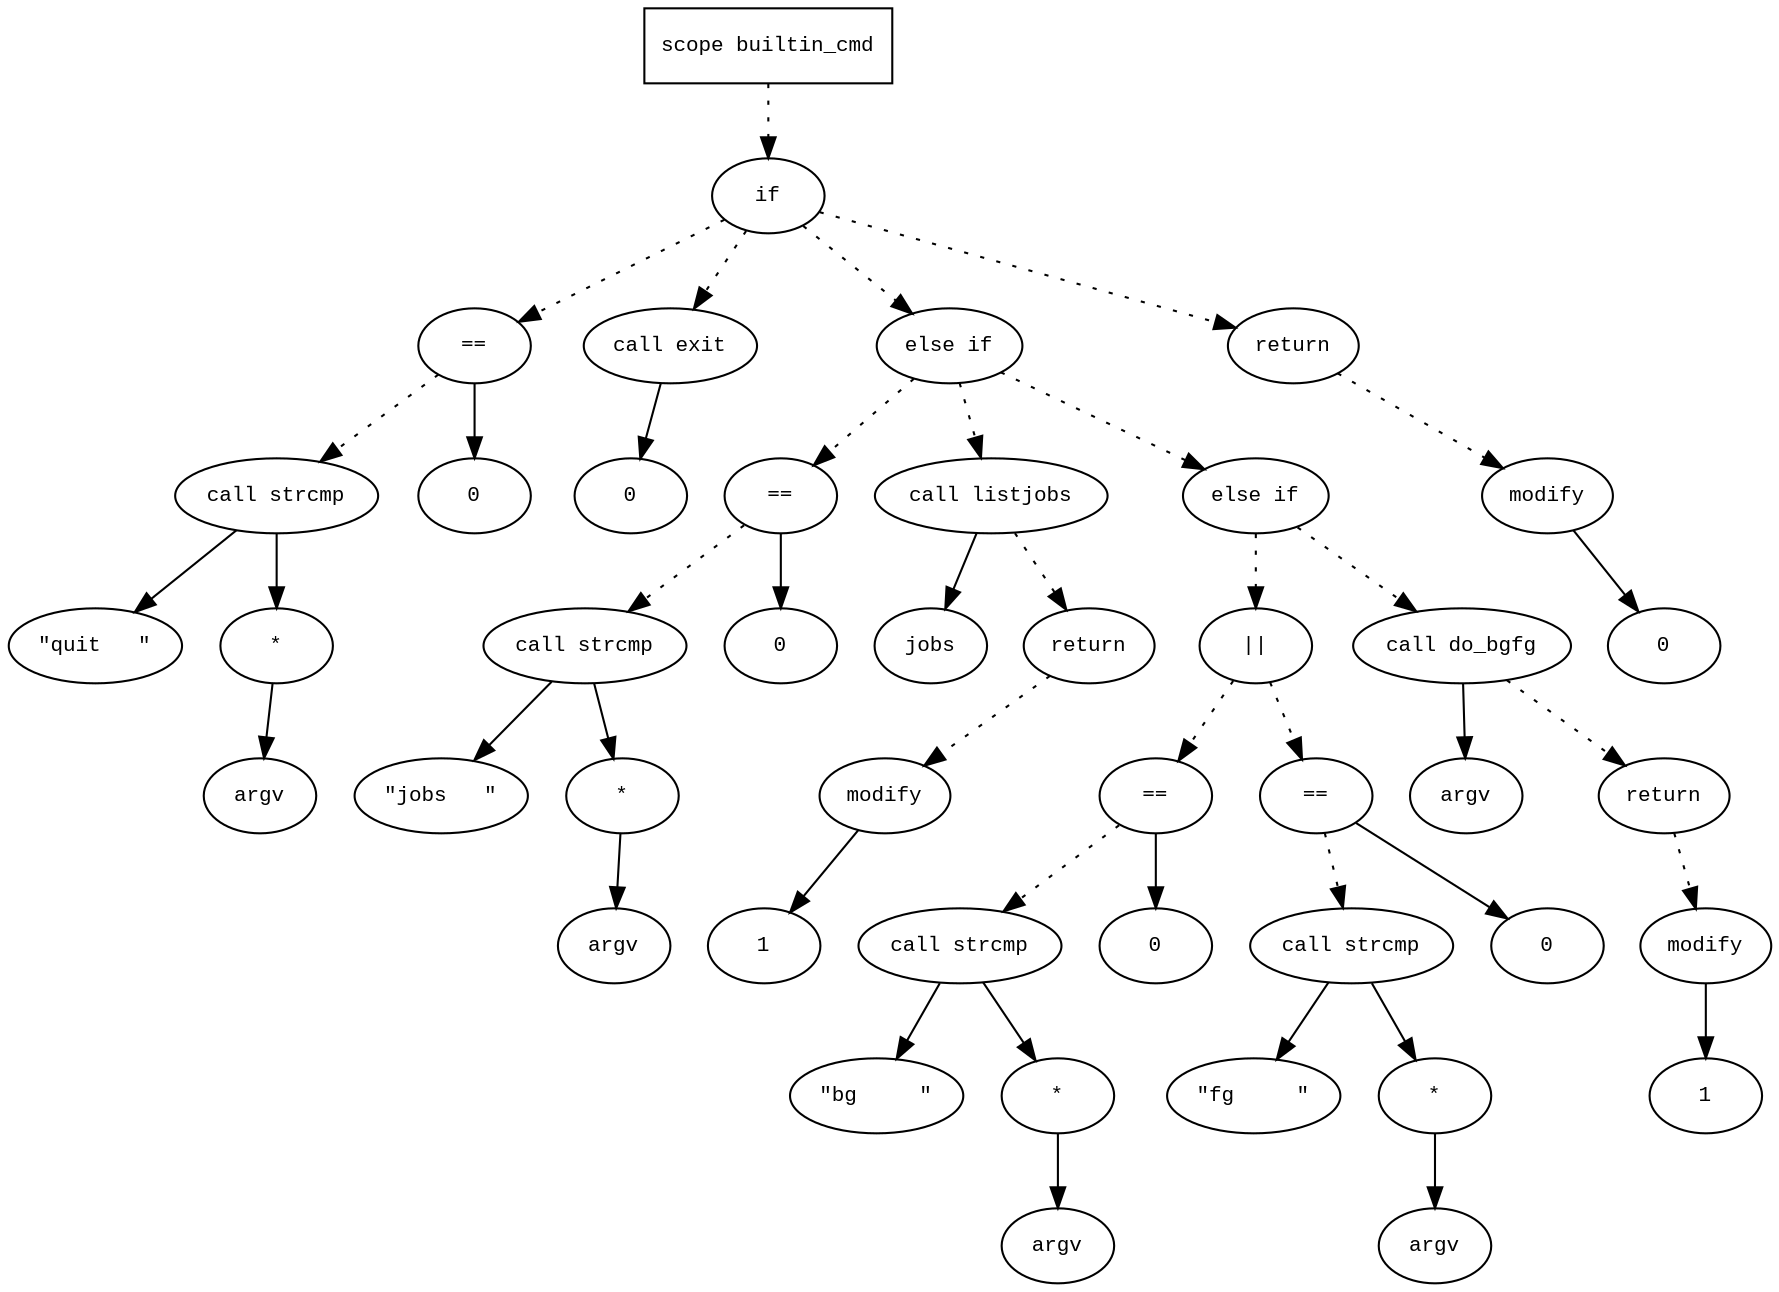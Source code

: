 digraph AST {
  graph [fontname="Times New Roman",fontsize=10];
  node  [fontname="Courier New",fontsize=10];
  edge  [fontname="Times New Roman",fontsize=10];

  node1 [label="scope builtin_cmd",shape=box];
  node2 [label="if",shape=ellipse];
  node1 -> node2 [style=dotted];
  node3 [label="==",shape=ellipse];
  node4 [label="call strcmp",shape=ellipse];
  node5 [label="\"quit   \"",shape=ellipse];
  node4 -> node5;
  node6 [label="*",shape=ellipse];
  node7 [label="argv",shape=ellipse];
  node6 -> node7;
  node4 -> node6;
  node3 -> node4 [style=dotted];
  node8 [label="0",shape=ellipse];
  node3 -> node8;
  node2 -> node3 [style=dotted];
  node9 [label="call exit",shape=ellipse];
  node10 [label="0",shape=ellipse];
  node9 -> node10;
  node2 -> node9 [style=dotted];
  node11 [label="else if",shape=ellipse];
  node2 -> node11 [style=dotted];
  node12 [label="==",shape=ellipse];
  node13 [label="call strcmp",shape=ellipse];
  node14 [label="\"jobs   \"",shape=ellipse];
  node13 -> node14;
  node15 [label="*",shape=ellipse];
  node16 [label="argv",shape=ellipse];
  node15 -> node16;
  node13 -> node15;
  node12 -> node13 [style=dotted];
  node17 [label="0",shape=ellipse];
  node12 -> node17;
  node11 -> node12 [style=dotted];
  node18 [label="call listjobs",shape=ellipse];
  node19 [label="jobs",shape=ellipse];
  node18 -> node19;
  node11 -> node18 [style=dotted];
  node20 [label="return",shape=ellipse];
  node21 [label="modify",shape=ellipse];
  node22 [label="1",shape=ellipse];
  node21 -> node22;
  node20 -> node21 [style=dotted];
  node18 -> node20 [style=dotted];
  node23 [label="else if",shape=ellipse];
  node11 -> node23 [style=dotted];
  node24 [label="||",shape=ellipse];
  node25 [label="==",shape=ellipse];
  node26 [label="call strcmp",shape=ellipse];
  node27 [label="\"bg     \"",shape=ellipse];
  node26 -> node27;
  node28 [label="*",shape=ellipse];
  node29 [label="argv",shape=ellipse];
  node28 -> node29;
  node26 -> node28;
  node25 -> node26 [style=dotted];
  node30 [label="0",shape=ellipse];
  node25 -> node30;
  node24 -> node25 [style=dotted];
  node31 [label="==",shape=ellipse];
  node32 [label="call strcmp",shape=ellipse];
  node33 [label="\"fg     \"",shape=ellipse];
  node32 -> node33;
  node34 [label="*",shape=ellipse];
  node35 [label="argv",shape=ellipse];
  node34 -> node35;
  node32 -> node34;
  node31 -> node32 [style=dotted];
  node36 [label="0",shape=ellipse];
  node31 -> node36;
  node24 -> node31 [style=dotted];
  node23 -> node24 [style=dotted];
  node37 [label="call do_bgfg",shape=ellipse];
  node38 [label="argv",shape=ellipse];
  node37 -> node38;
  node23 -> node37 [style=dotted];
  node39 [label="return",shape=ellipse];
  node40 [label="modify",shape=ellipse];
  node41 [label="1",shape=ellipse];
  node40 -> node41;
  node39 -> node40 [style=dotted];
  node37 -> node39 [style=dotted];
  node42 [label="return",shape=ellipse];
  node43 [label="modify",shape=ellipse];
  node44 [label="0",shape=ellipse];
  node43 -> node44;
  node42 -> node43 [style=dotted];
  node2 -> node42 [style=dotted];
} 